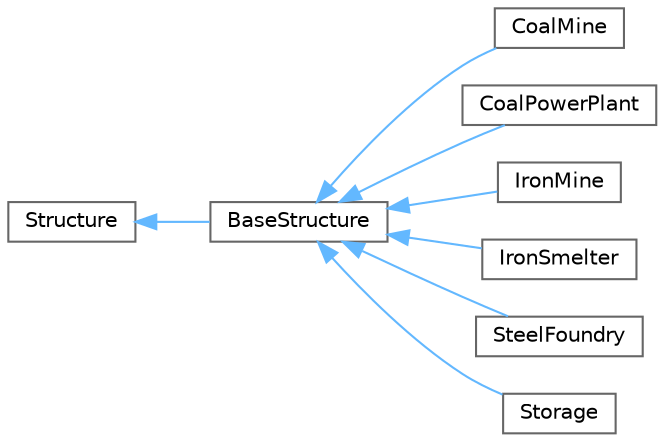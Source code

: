 digraph "Graphical Class Hierarchy"
{
 // LATEX_PDF_SIZE
  bgcolor="transparent";
  edge [fontname=Helvetica,fontsize=10,labelfontname=Helvetica,labelfontsize=10];
  node [fontname=Helvetica,fontsize=10,shape=box,height=0.2,width=0.4];
  rankdir="LR";
  Node0 [id="Node000000",label="Structure",height=0.2,width=0.4,color="grey40", fillcolor="white", style="filled",URL="$class_structure.html",tooltip=" "];
  Node0 -> Node1 [id="edge1_Node000000_Node000001",dir="back",color="steelblue1",style="solid",tooltip=" "];
  Node1 [id="Node000001",label="BaseStructure",height=0.2,width=0.4,color="grey40", fillcolor="white", style="filled",URL="$class_base_structure.html",tooltip=" "];
  Node1 -> Node2 [id="edge2_Node000001_Node000002",dir="back",color="steelblue1",style="solid",tooltip=" "];
  Node2 [id="Node000002",label="CoalMine",height=0.2,width=0.4,color="grey40", fillcolor="white", style="filled",URL="$class_coal_mine.html",tooltip=" "];
  Node1 -> Node3 [id="edge3_Node000001_Node000003",dir="back",color="steelblue1",style="solid",tooltip=" "];
  Node3 [id="Node000003",label="CoalPowerPlant",height=0.2,width=0.4,color="grey40", fillcolor="white", style="filled",URL="$class_coal_power_plant.html",tooltip=" "];
  Node1 -> Node4 [id="edge4_Node000001_Node000004",dir="back",color="steelblue1",style="solid",tooltip=" "];
  Node4 [id="Node000004",label="IronMine",height=0.2,width=0.4,color="grey40", fillcolor="white", style="filled",URL="$class_iron_mine.html",tooltip=" "];
  Node1 -> Node5 [id="edge5_Node000001_Node000005",dir="back",color="steelblue1",style="solid",tooltip=" "];
  Node5 [id="Node000005",label="IronSmelter",height=0.2,width=0.4,color="grey40", fillcolor="white", style="filled",URL="$class_iron_smelter.html",tooltip=" "];
  Node1 -> Node6 [id="edge6_Node000001_Node000006",dir="back",color="steelblue1",style="solid",tooltip=" "];
  Node6 [id="Node000006",label="SteelFoundry",height=0.2,width=0.4,color="grey40", fillcolor="white", style="filled",URL="$class_steel_foundry.html",tooltip=" "];
  Node1 -> Node7 [id="edge7_Node000001_Node000007",dir="back",color="steelblue1",style="solid",tooltip=" "];
  Node7 [id="Node000007",label="Storage",height=0.2,width=0.4,color="grey40", fillcolor="white", style="filled",URL="$class_storage.html",tooltip=" "];
}
